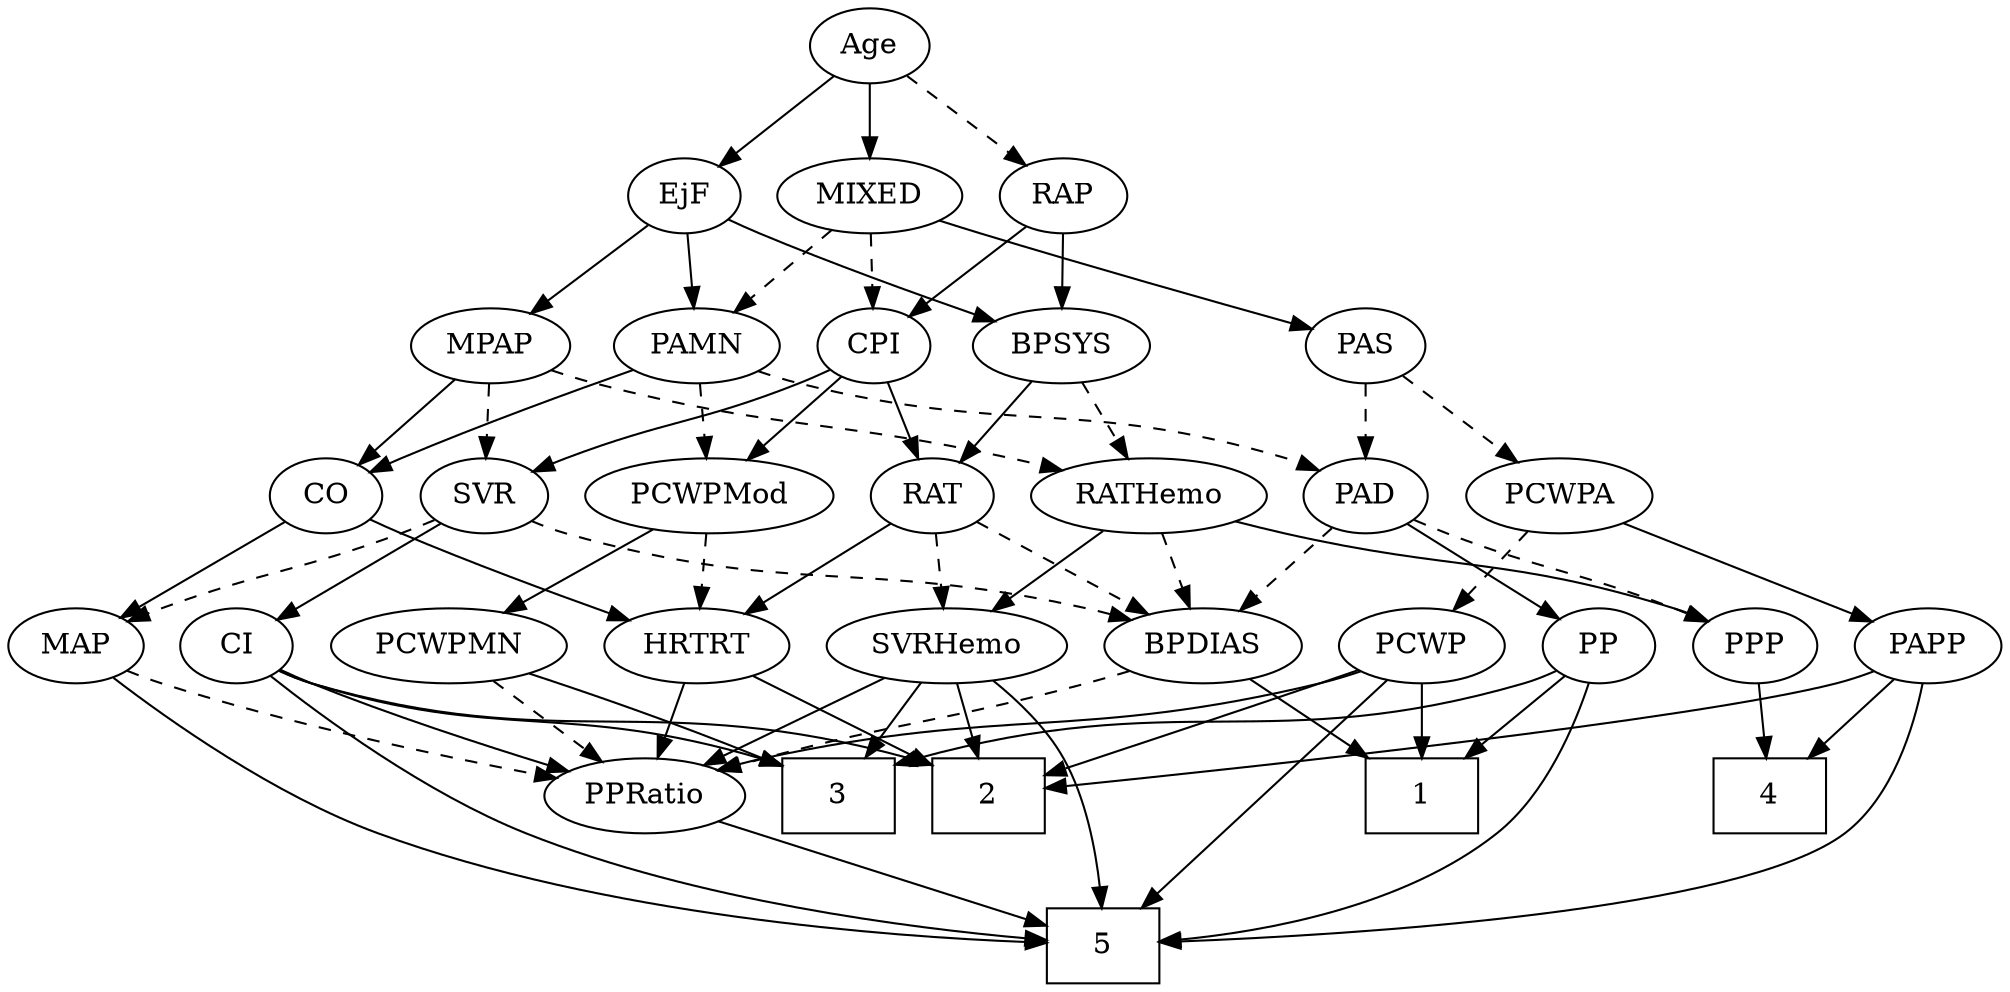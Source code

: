strict digraph {
	graph [bb="0,0,883.39,468"];
	node [label="\N"];
	1	[height=0.5,
		pos="260.85,90",
		shape=box,
		width=0.75];
	2	[height=0.5,
		pos="440.85,90",
		shape=box,
		width=0.75];
	3	[height=0.5,
		pos="512.85,90",
		shape=box,
		width=0.75];
	4	[height=0.5,
		pos="103.85,90",
		shape=box,
		width=0.75];
	5	[height=0.5,
		pos="385.85,18",
		shape=box,
		width=0.75];
	Age	[height=0.5,
		pos="489.85,450",
		width=0.75];
	EjF	[height=0.5,
		pos="574.85,378",
		width=0.75];
	Age -> EjF	[pos="e,558.51,392.46 506.24,435.5 518.82,425.14 536.39,410.67 550.59,398.97",
		style=solid];
	RAP	[height=0.5,
		pos="403.85,378",
		width=0.77632];
	Age -> RAP	[pos="e,420.67,392.69 473.27,435.5 460.62,425.21 442.99,410.86 428.66,399.2",
		style=dashed];
	MIXED	[height=0.5,
		pos="489.85,378",
		width=1.1193];
	Age -> MIXED	[pos="e,489.85,396.1 489.85,431.7 489.85,423.98 489.85,414.71 489.85,406.11",
		style=solid];
	MPAP	[height=0.5,
		pos="662.85,306",
		width=0.97491];
	EjF -> MPAP	[pos="e,644.72,321.42 591.81,363.5 604.51,353.41 622.1,339.41 636.6,327.88",
		style=solid];
	BPSYS	[height=0.5,
		pos="404.85,306",
		width=1.0471];
	EjF -> BPSYS	[pos="e,433.56,317.74 553.63,366.7 548.8,364.44 543.67,362.09 538.85,360 506.85,346.14 469.97,331.66 443.02,321.34",
		style=solid];
	PAMN	[height=0.5,
		pos="569.85,306",
		width=1.011];
	EjF -> PAMN	[pos="e,571.07,324.1 573.61,359.7 573.06,351.98 572.4,342.71 571.78,334.11",
		style=solid];
	RAP -> BPSYS	[pos="e,404.6,324.1 404.09,359.7 404.2,351.98 404.34,342.71 404.46,334.11",
		style=solid];
	CPI	[height=0.5,
		pos="488.85,306",
		width=0.75];
	RAP -> CPI	[pos="e,472.38,320.56 420.64,363.17 433.18,352.85 450.5,338.58 464.55,327.01",
		style=solid];
	PAS	[height=0.5,
		pos="279.85,306",
		width=0.75];
	MIXED -> PAS	[pos="e,303.62,314.69 459.03,366.22 453.01,364.14 446.73,361.99 440.85,360 396.95,345.16 346.15,328.53 313.54,317.92",
		style=solid];
	MIXED -> PAMN	[pos="e,552.69,322.01 507.6,361.46 518.63,351.82 532.96,339.28 545.09,328.66",
		style=dashed];
	MIXED -> CPI	[pos="e,489.09,324.1 489.6,359.7 489.49,351.98 489.36,342.71 489.23,334.11",
		style=dashed];
	CO	[height=0.5,
		pos="738.85,234",
		width=0.75];
	MPAP -> CO	[pos="e,723.68,248.97 679.34,289.81 690.15,279.85 704.43,266.7 716.3,255.77",
		style=solid];
	RATHemo	[height=0.5,
		pos="375.85,234",
		width=1.3721];
	MPAP -> RATHemo	[pos="e,412.54,246.08 635.65,294.61 628.91,292.24 621.67,289.88 614.85,288 536.19,266.33 514.11,271.31 434.85,252 430.77,251.01 426.55,\
249.92 422.33,248.78",
		style=dashed];
	SVR	[height=0.5,
		pos="665.85,234",
		width=0.77632];
	MPAP -> SVR	[pos="e,665.11,252.1 663.59,287.7 663.92,279.98 664.32,270.71 664.69,262.11",
		style=dashed];
	BPSYS -> RATHemo	[pos="e,383,252.28 397.83,288.05 394.56,280.18 390.6,270.62 386.95,261.79",
		style=dashed];
	RAT	[height=0.5,
		pos="470.85,234",
		width=0.75827];
	BPSYS -> RAT	[pos="e,456.83,249.86 419.82,289.12 428.67,279.73 440.02,267.7 449.76,257.36",
		style=solid];
	PAD	[height=0.5,
		pos="279.85,234",
		width=0.79437];
	BPDIAS	[height=0.5,
		pos="355.85,162",
		width=1.1735];
	PAD -> BPDIAS	[pos="e,338.8,178.7 295.59,218.5 305.94,208.97 319.68,196.32 331.42,185.5",
		style=dashed];
	PP	[height=0.5,
		pos="180.85,162",
		width=0.75];
	PAD -> PP	[pos="e,198.72,175.64 261.23,219.83 245.96,209.04 224.18,193.64 207.14,181.59",
		style=solid];
	PPP	[height=0.5,
		pos="108.85,162",
		width=0.75];
	PAD -> PPP	[pos="e,130.03,173.39 257.67,222.47 252.81,220.26 247.68,218 242.85,216 199.95,198.3 187.65,197.92 144.85,180 143.03,179.24 141.17,178.44 \
139.3,177.61",
		style=dashed];
	MAP	[height=0.5,
		pos="852.85,162",
		width=0.84854];
	CO -> MAP	[pos="e,832.26,175.64 758.19,221.13 776.11,210.12 803.04,193.58 823.6,180.96",
		style=solid];
	HRTRT	[height=0.5,
		pos="573.85,162",
		width=1.1013];
	CO -> HRTRT	[pos="e,602.72,174.37 717.61,222.75 712.78,220.48 707.65,218.12 702.85,216 672.6,202.65 637.91,188.47 612.13,178.13",
		style=solid];
	PAS -> PAD	[pos="e,279.85,252.1 279.85,287.7 279.85,279.98 279.85,270.71 279.85,262.11",
		style=dashed];
	PCWPA	[height=0.5,
		pos="191.85,234",
		width=1.1555];
	PAS -> PCWPA	[pos="e,210.9,250.16 262.88,291.5 250.44,281.61 233.29,267.96 218.96,256.56",
		style=dashed];
	PAMN -> PAD	[pos="e,301.59,245.84 542.51,293.73 536.74,291.62 530.65,289.58 524.85,288 434.77,263.39 407.16,279.28 317.85,252 315.57,251.31 313.26,\
250.51 310.94,249.65",
		style=dashed];
	PAMN -> CO	[pos="e,717.63,245.29 597.82,294.43 624.88,284.08 666.95,267.61 702.85,252 704.65,251.21 706.5,250.39 708.37,249.55",
		style=solid];
	PCWPMod	[height=0.5,
		pos="567.85,234",
		width=1.4443];
	PAMN -> PCWPMod	[pos="e,568.34,252.1 569.35,287.7 569.13,279.98 568.87,270.71 568.62,262.11",
		style=dashed];
	SVRHemo	[height=0.5,
		pos="465.85,162",
		width=1.3902];
	RATHemo -> SVRHemo	[pos="e,445.62,178.73 395.82,217.46 408.09,207.93 423.99,195.56 437.54,185.02",
		style=solid];
	RATHemo -> BPDIAS	[pos="e,360.78,180.28 371.01,216.05 368.78,208.26 366.08,198.82 363.58,190.08",
		style=dashed];
	RATHemo -> PPP	[pos="e,129.44,173.74 339.15,221.76 332.11,219.74 324.77,217.73 317.85,216 241.66,196.94 219.32,204.94 144.85,180 142.93,179.36 140.98,\
178.64 139.03,177.87",
		style=solid];
	CPI -> RAT	[pos="e,475.16,251.79 484.49,288.05 482.46,280.14 479.99,270.54 477.71,261.69",
		style=solid];
	CPI -> SVR	[pos="e,644.09,245.42 510,294.55 514.83,292.29 519.98,289.98 524.85,288 570.14,269.53 583.46,270.23 628.85,252 630.72,251.25 632.63,250.45 \
634.55,249.64",
		style=solid];
	CPI -> PCWPMod	[pos="e,549.78,251.01 504.46,291.17 515.15,281.69 529.59,268.9 541.99,257.91",
		style=solid];
	RAT -> SVRHemo	[pos="e,467.07,180.1 469.61,215.7 469.06,207.98 468.4,198.71 467.78,190.11",
		style=dashed];
	RAT -> BPDIAS	[pos="e,379.02,177.11 451.34,221.13 433.92,210.52 408.09,194.8 387.68,182.38",
		style=dashed];
	RAT -> HRTRT	[pos="e,552.75,177.34 489.26,220.49 504.58,210.08 526.66,195.07 544.43,182.99",
		style=solid];
	SVR -> BPDIAS	[pos="e,386.9,174.23 644.71,222.1 639.62,219.81 634.12,217.61 628.85,216 533.23,186.87 503.91,203.88 406.85,180 403.48,179.17 400.02,178.23 \
396.56,177.22",
		style=dashed];
	SVR -> MAP	[pos="e,828.87,173.58 687.58,222.51 692.55,220.25 697.84,217.96 702.85,216 750.74,197.23 764.69,198.08 812.85,180 815.05,179.17 817.31,\
178.29 819.59,177.39",
		style=dashed];
	CI	[height=0.5,
		pos="776.85,162",
		width=0.75];
	SVR -> CI	[pos="e,757.73,175.05 685.18,220.81 702.85,209.67 729.18,193.06 749.09,180.5",
		style=solid];
	PCWPMN	[height=0.5,
		pos="681.85,162",
		width=1.3902];
	PCWPMod -> PCWPMN	[pos="e,657.43,177.99 592.3,217.98 608.68,207.93 630.45,194.56 648.43,183.52",
		style=solid];
	PCWPMod -> HRTRT	[pos="e,572.38,180.1 569.33,215.7 569.99,207.98 570.79,198.71 571.52,190.11",
		style=dashed];
	PCWP	[height=0.5,
		pos="260.85,162",
		width=0.97491];
	PCWPA -> PCWP	[pos="e,245.73,178.34 207.5,217.12 216.72,207.77 228.52,195.79 238.68,185.49",
		style=dashed];
	PAPP	[height=0.5,
		pos="31.847,162",
		width=0.88464];
	PCWPA -> PAPP	[pos="e,56.395,173.74 163.61,220.65 136.29,208.69 94.845,190.56 65.75,177.83",
		style=solid];
	PCWPMN -> 3	[pos="e,539.89,103.99 648.54,148.39 623.51,138.76 588.2,124.87 549.31,108.08",
		style=solid];
	PPRatio	[height=0.5,
		pos="597.85,90",
		width=1.1013];
	PCWPMN -> PPRatio	[pos="e,615.97,106.1 662.79,145.12 651.27,135.52 636.44,123.16 623.85,112.67",
		style=dashed];
	SVRHemo -> 2	[pos="e,447.02,108.28 459.8,144.05 456.98,136.18 453.57,126.62 450.42,117.79",
		style=solid];
	SVRHemo -> 3	[pos="e,501.13,108.45 476.99,144.41 482.5,136.2 489.28,126.1 495.46,116.9",
		style=solid];
	SVRHemo -> 5	[pos="e,386.32,36.231 442.19,146.1 429.22,136.72 413.97,123.47 404.85,108 393.78,89.229 389.12,64.85 387.18,46.354",
		style=solid];
	SVRHemo -> PPRatio	[pos="e,573.08,104.13 492.88,146.67 513.47,135.75 541.95,120.64 564.04,108.93",
		style=solid];
	BPDIAS -> 1	[pos="e,283.97,108.04 335.7,146.15 323.04,136.83 306.45,124.61 292.11,114.04",
		style=solid];
	BPDIAS -> PPRatio	[pos="e,567.92,101.84 387.56,150.03 393.92,147.94 400.58,145.84 406.85,144 469.33,125.69 486.48,126.69 548.85,108 551.95,107.07 555.15,\
106.06 558.36,105.02",
		style=dashed];
	MAP -> 5	[pos="e,413.21,20.682 834.01,147.82 804.92,128.13 746.68,91.288 691.85,72 598.72,39.241 482.27,26.23 423.5,21.476",
		style=solid];
	MAP -> PPRatio	[pos="e,633.73,98.005 829.4,150.3 824.02,148.05 818.29,145.81 812.85,144 755.5,124.88 687.48,109.25 643.54,100.04",
		style=dashed];
	PP -> 1	[pos="e,241.4,108.02 196.65,147.17 207.19,137.95 221.31,125.6 233.62,114.82",
		style=solid];
	PP -> 3	[pos="e,485.67,104.88 201.36,150 206.32,147.72 211.68,145.54 216.85,144 325.6,111.62 362.99,139.67 475.96,107.72",
		style=solid];
	PP -> 5	[pos="e,358.78,21.499 184.92,144.12 190.58,124.15 202.72,91.207 224.85,72 260.04,41.452 313.31,28.417 348.81,22.917",
		style=solid];
	PPP -> 4	[pos="e,105.07,108.1 107.61,143.7 107.06,135.98 106.4,126.71 105.78,118.11",
		style=solid];
	PPRatio -> 5	[pos="e,413.01,27.653 567.3,78.297 561.19,76.188 554.82,74.008 548.85,72 505.65,57.484 455.8,41.367 422.71,30.76",
		style=solid];
	PCWP -> 1	[pos="e,260.85,108.1 260.85,143.7 260.85,135.98 260.85,126.71 260.85,118.11",
		style=solid];
	PCWP -> 2	[pos="e,413.84,101.5 288.19,150.37 319.16,138.32 369.78,118.64 404.17,105.26",
		style=solid];
	PCWP -> 5	[pos="e,370.77,36.133 274.7,145.26 296.32,120.71 338.24,73.078 363.97,43.853",
		style=solid];
	PCWP -> PPRatio	[pos="e,568.58,102.16 287.06,149.78 292.84,147.62 298.99,145.54 304.85,144 410.85,116.07 442.38,134.08 548.85,108 552.18,107.18 555.62,\
106.23 559.04,105.2",
		style=solid];
	CI -> 2	[pos="e,468.02,104.89 756.33,150 751.38,147.71 746.02,145.53 740.85,144 630.42,111.25 592.45,140.01 477.87,107.75",
		style=solid];
	CI -> 3	[pos="e,540.07,104.74 756.28,150.18 751.32,147.89 745.98,145.66 740.85,144 661.24,118.21 633.45,133.55 549.73,107.81",
		style=solid];
	CI -> 5	[pos="e,413.2,20.958 761.27,147.2 738.04,127.39 692.19,91.188 646.85,72 571.36,40.053 475.25,26.936 423.29,21.89",
		style=solid];
	CI -> PPRatio	[pos="e,628.55,101.52 755.66,150.63 750.83,148.36 745.69,146.04 740.85,144 706.68,129.63 667.12,115.13 638.28,104.94",
		style=solid];
	PAPP -> 2	[pos="e,413.71,94.016 55.776,149.91 61.292,147.68 67.2,145.55 72.847,144 134.8,126.98 322.91,104.39 403.53,95.174",
		style=solid];
	PAPP -> 4	[pos="e,86.32,108.04 47.117,146.15 56.351,137.18 68.346,125.52 78.926,115.23",
		style=solid];
	PAPP -> 5	[pos="e,358.84,20.174 33.763,143.98 37.018,123.55 45.61,89.828 67.847,72 110.61,37.714 274.09,24.867 348.53,20.724",
		style=solid];
	HRTRT -> 2	[pos="e,468.04,105.31 548.83,147.83 528.59,137.18 499.82,122.04 477.07,110.06",
		style=solid];
	HRTRT -> PPRatio	[pos="e,591.92,108.28 579.66,144.05 582.36,136.18 585.64,126.62 588.66,117.79",
		style=solid];
}

